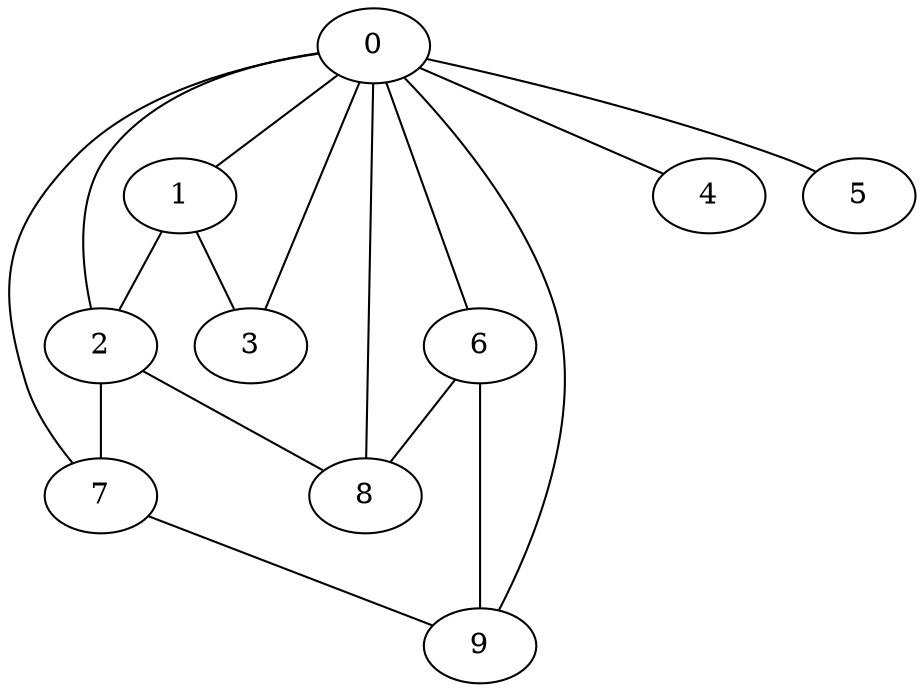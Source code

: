 
graph graphname {
    0 -- 1
0 -- 2
0 -- 3
0 -- 4
0 -- 5
0 -- 6
0 -- 7
0 -- 8
0 -- 9
1 -- 2
1 -- 3
2 -- 7
2 -- 8
6 -- 9
6 -- 8
7 -- 9

}
